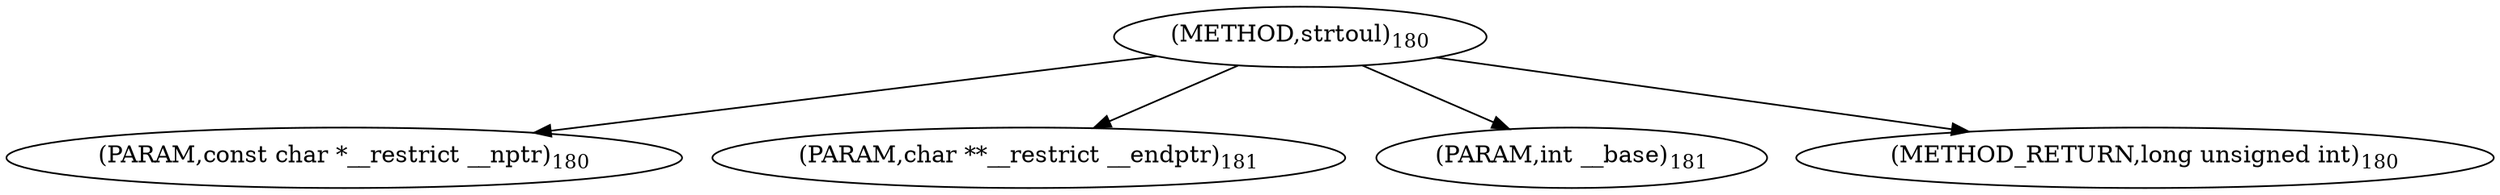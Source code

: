 digraph "strtoul" {  
"4696" [label = <(METHOD,strtoul)<SUB>180</SUB>> ]
"4697" [label = <(PARAM,const char *__restrict __nptr)<SUB>180</SUB>> ]
"4698" [label = <(PARAM,char **__restrict __endptr)<SUB>181</SUB>> ]
"4699" [label = <(PARAM,int __base)<SUB>181</SUB>> ]
"4700" [label = <(METHOD_RETURN,long unsigned int)<SUB>180</SUB>> ]
  "4696" -> "4697" 
  "4696" -> "4698" 
  "4696" -> "4699" 
  "4696" -> "4700" 
}
